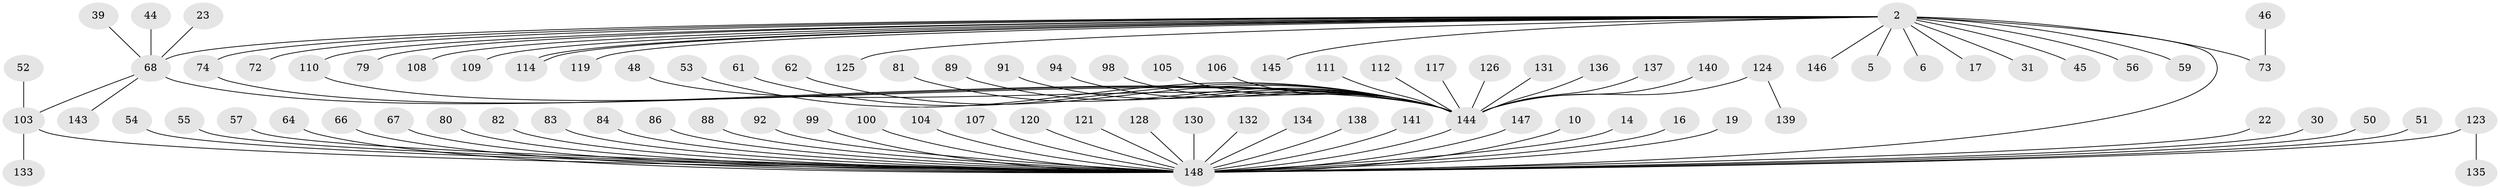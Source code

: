 // original degree distribution, {16: 0.006756756756756757, 29: 0.006756756756756757, 5: 0.033783783783783786, 10: 0.013513513513513514, 1: 0.6081081081081081, 2: 0.1891891891891892, 12: 0.006756756756756757, 3: 0.07432432432432433, 6: 0.02702702702702703, 4: 0.02702702702702703, 7: 0.006756756756756757}
// Generated by graph-tools (version 1.1) at 2025/51/03/04/25 21:51:43]
// undirected, 88 vertices, 92 edges
graph export_dot {
graph [start="1"]
  node [color=gray90,style=filled];
  2;
  5;
  6;
  10;
  14;
  16;
  17;
  19;
  22;
  23;
  30 [super="+24"];
  31;
  39;
  44;
  45;
  46;
  48;
  50;
  51;
  52;
  53;
  54;
  55;
  56;
  57;
  59;
  61;
  62;
  64;
  66;
  67;
  68 [super="+21"];
  72;
  73 [super="+12+28+35"];
  74;
  79;
  80 [super="+11"];
  81;
  82;
  83;
  84;
  86;
  88;
  89;
  91;
  92;
  94;
  98;
  99;
  100;
  103 [super="+101"];
  104;
  105;
  106;
  107;
  108;
  109;
  110 [super="+15"];
  111;
  112 [super="+34"];
  114;
  117;
  119 [super="+63"];
  120;
  121 [super="+70+76"];
  123;
  124;
  125;
  126;
  128 [super="+96"];
  130;
  131;
  132;
  133;
  134 [super="+93"];
  135;
  136;
  137;
  138;
  139;
  140 [super="+90+118"];
  141;
  143 [super="+77"];
  144 [super="+18+102+115+122+127+97+129"];
  145;
  146;
  147 [super="+116"];
  148 [super="+142+71"];
  2 -- 5;
  2 -- 6;
  2 -- 17;
  2 -- 31;
  2 -- 45;
  2 -- 56;
  2 -- 59;
  2 -- 72;
  2 -- 74;
  2 -- 79;
  2 -- 108;
  2 -- 109;
  2 -- 114;
  2 -- 114;
  2 -- 125;
  2 -- 145;
  2 -- 146;
  2 -- 148 [weight=6];
  2 -- 73 [weight=2];
  2 -- 110;
  2 -- 68;
  2 -- 119;
  10 -- 148;
  14 -- 148;
  16 -- 148;
  19 -- 148;
  22 -- 148;
  23 -- 68;
  30 -- 148;
  39 -- 68;
  44 -- 68;
  46 -- 73;
  48 -- 144;
  50 -- 148;
  51 -- 148;
  52 -- 103;
  53 -- 144;
  54 -- 148;
  55 -- 148;
  57 -- 148;
  61 -- 144;
  62 -- 144;
  64 -- 148;
  66 -- 148;
  67 -- 148;
  68 -- 103;
  68 -- 144 [weight=2];
  68 -- 143;
  74 -- 144;
  80 -- 148;
  81 -- 144;
  82 -- 148;
  83 -- 148;
  84 -- 148;
  86 -- 148;
  88 -- 148;
  89 -- 144;
  91 -- 144;
  92 -- 148;
  94 -- 144;
  98 -- 144;
  99 -- 148;
  100 -- 148;
  103 -- 148 [weight=3];
  103 -- 133;
  104 -- 148;
  105 -- 144;
  106 -- 144;
  107 -- 148;
  110 -- 144;
  111 -- 144;
  112 -- 144;
  117 -- 144;
  120 -- 148;
  121 -- 148;
  123 -- 135;
  123 -- 148;
  124 -- 139;
  124 -- 144;
  126 -- 144;
  128 -- 148;
  130 -- 148;
  131 -- 144;
  132 -- 148;
  134 -- 148;
  136 -- 144;
  137 -- 144;
  138 -- 148;
  140 -- 144;
  141 -- 148;
  144 -- 148 [weight=3];
  147 -- 148;
}
